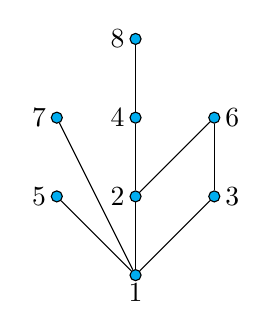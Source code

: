    \begin{tikzpicture}
   \tikzstyle{every node}=[draw,shape=circle,fill=cyan,
   minimum size=4pt, inner sep=0pt];
   \tikzstyle{rel}=[shorten <=1pt,shorten >=1pt];
   \draw 
   node (1) [label={below:1}] {}
   node (2) [label={left:2},above of=1] {}
   node (3) [label={right:3},right of=2] {}
   node (4) [label={left:4},above of=2] {}
   node (5) [label={left:5},left of=2] {}
   node (6) [label={right:6},above of=3] {}
   node (7) [label={left:7},left of=4] {}
   node (8) [label={left:8},above of=4] {}
   ;
   \path
   (1) edge (2)
   (1) edge (3)
   (1) edge (5)
   (1) edge (7)
   (2) edge (4)
   (2) edge (6)
   (3) edge (6)
   (4) edge (8)
   ;
   \end{tikzpicture}
